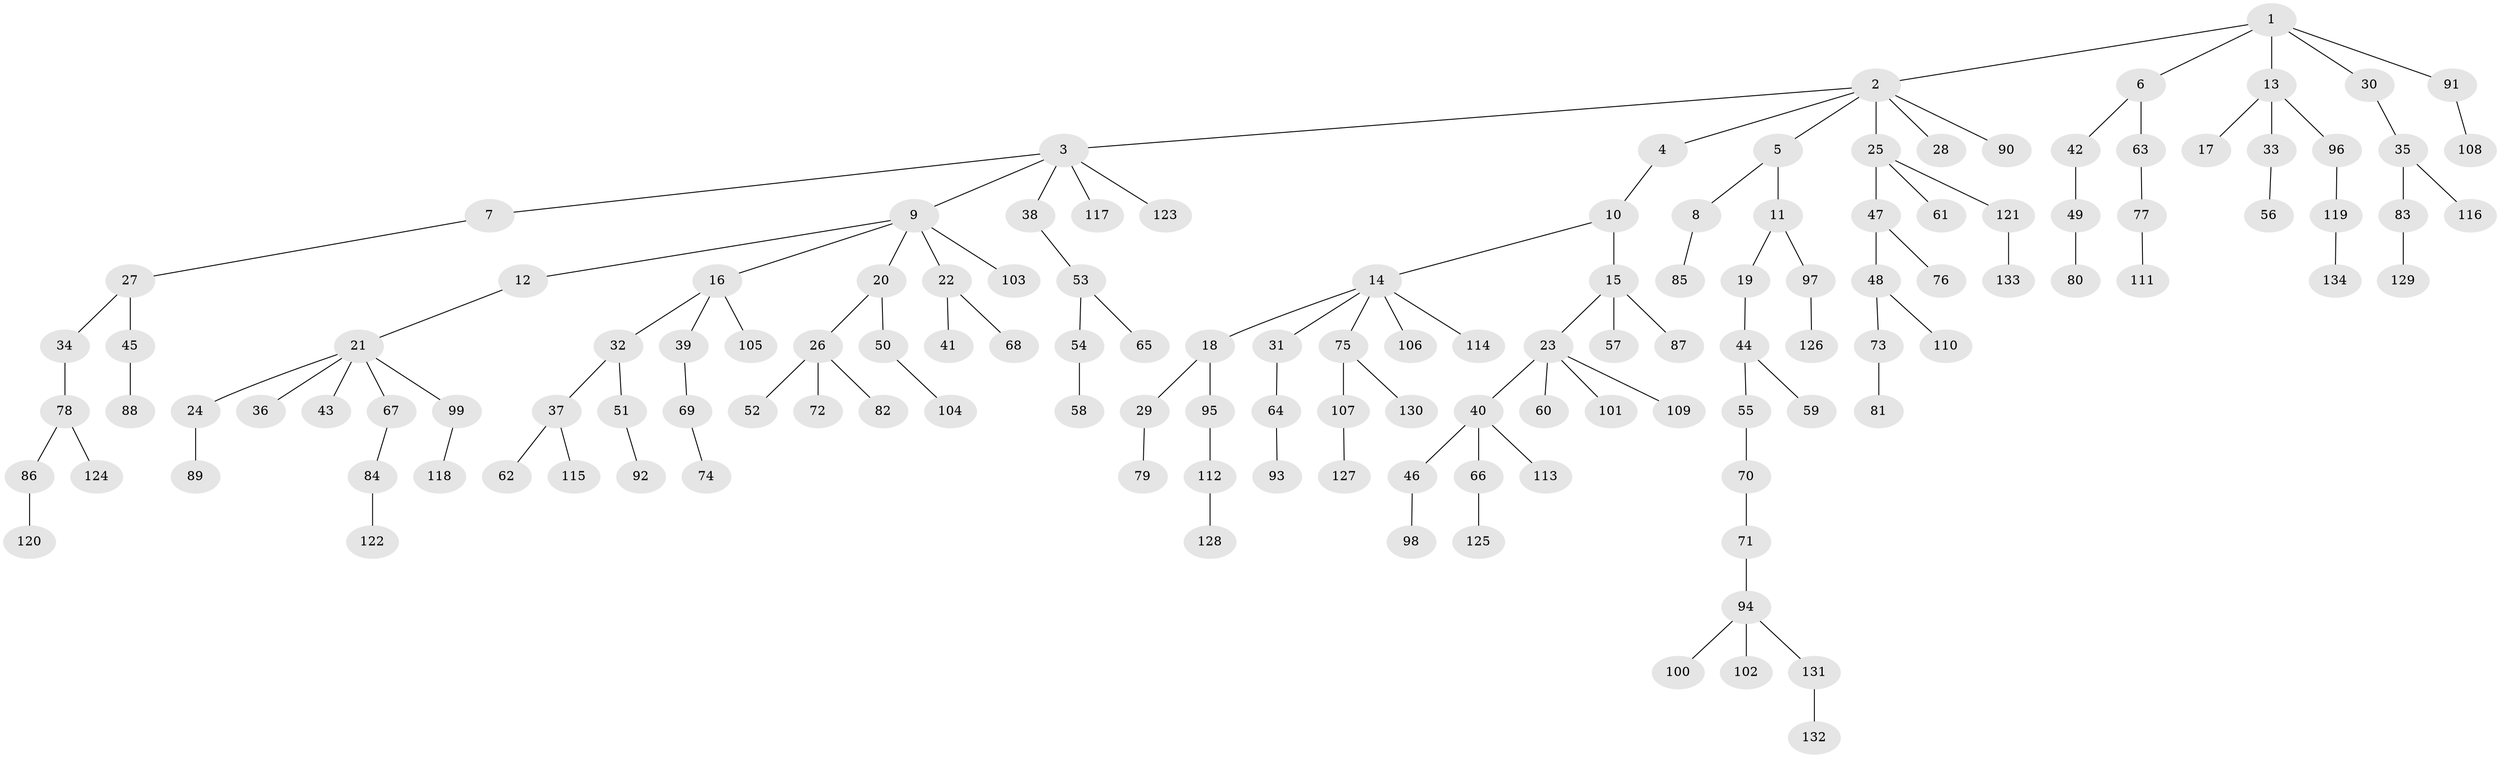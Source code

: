 // coarse degree distribution, {10: 0.025, 6: 0.025, 7: 0.025, 2: 0.2, 9: 0.025, 3: 0.025, 1: 0.675}
// Generated by graph-tools (version 1.1) at 2025/19/03/04/25 18:19:13]
// undirected, 134 vertices, 133 edges
graph export_dot {
graph [start="1"]
  node [color=gray90,style=filled];
  1;
  2;
  3;
  4;
  5;
  6;
  7;
  8;
  9;
  10;
  11;
  12;
  13;
  14;
  15;
  16;
  17;
  18;
  19;
  20;
  21;
  22;
  23;
  24;
  25;
  26;
  27;
  28;
  29;
  30;
  31;
  32;
  33;
  34;
  35;
  36;
  37;
  38;
  39;
  40;
  41;
  42;
  43;
  44;
  45;
  46;
  47;
  48;
  49;
  50;
  51;
  52;
  53;
  54;
  55;
  56;
  57;
  58;
  59;
  60;
  61;
  62;
  63;
  64;
  65;
  66;
  67;
  68;
  69;
  70;
  71;
  72;
  73;
  74;
  75;
  76;
  77;
  78;
  79;
  80;
  81;
  82;
  83;
  84;
  85;
  86;
  87;
  88;
  89;
  90;
  91;
  92;
  93;
  94;
  95;
  96;
  97;
  98;
  99;
  100;
  101;
  102;
  103;
  104;
  105;
  106;
  107;
  108;
  109;
  110;
  111;
  112;
  113;
  114;
  115;
  116;
  117;
  118;
  119;
  120;
  121;
  122;
  123;
  124;
  125;
  126;
  127;
  128;
  129;
  130;
  131;
  132;
  133;
  134;
  1 -- 2;
  1 -- 6;
  1 -- 13;
  1 -- 30;
  1 -- 91;
  2 -- 3;
  2 -- 4;
  2 -- 5;
  2 -- 25;
  2 -- 28;
  2 -- 90;
  3 -- 7;
  3 -- 9;
  3 -- 38;
  3 -- 117;
  3 -- 123;
  4 -- 10;
  5 -- 8;
  5 -- 11;
  6 -- 42;
  6 -- 63;
  7 -- 27;
  8 -- 85;
  9 -- 12;
  9 -- 16;
  9 -- 20;
  9 -- 22;
  9 -- 103;
  10 -- 14;
  10 -- 15;
  11 -- 19;
  11 -- 97;
  12 -- 21;
  13 -- 17;
  13 -- 33;
  13 -- 96;
  14 -- 18;
  14 -- 31;
  14 -- 75;
  14 -- 106;
  14 -- 114;
  15 -- 23;
  15 -- 57;
  15 -- 87;
  16 -- 32;
  16 -- 39;
  16 -- 105;
  18 -- 29;
  18 -- 95;
  19 -- 44;
  20 -- 26;
  20 -- 50;
  21 -- 24;
  21 -- 36;
  21 -- 43;
  21 -- 67;
  21 -- 99;
  22 -- 41;
  22 -- 68;
  23 -- 40;
  23 -- 60;
  23 -- 101;
  23 -- 109;
  24 -- 89;
  25 -- 47;
  25 -- 61;
  25 -- 121;
  26 -- 52;
  26 -- 72;
  26 -- 82;
  27 -- 34;
  27 -- 45;
  29 -- 79;
  30 -- 35;
  31 -- 64;
  32 -- 37;
  32 -- 51;
  33 -- 56;
  34 -- 78;
  35 -- 83;
  35 -- 116;
  37 -- 62;
  37 -- 115;
  38 -- 53;
  39 -- 69;
  40 -- 46;
  40 -- 66;
  40 -- 113;
  42 -- 49;
  44 -- 55;
  44 -- 59;
  45 -- 88;
  46 -- 98;
  47 -- 48;
  47 -- 76;
  48 -- 73;
  48 -- 110;
  49 -- 80;
  50 -- 104;
  51 -- 92;
  53 -- 54;
  53 -- 65;
  54 -- 58;
  55 -- 70;
  63 -- 77;
  64 -- 93;
  66 -- 125;
  67 -- 84;
  69 -- 74;
  70 -- 71;
  71 -- 94;
  73 -- 81;
  75 -- 107;
  75 -- 130;
  77 -- 111;
  78 -- 86;
  78 -- 124;
  83 -- 129;
  84 -- 122;
  86 -- 120;
  91 -- 108;
  94 -- 100;
  94 -- 102;
  94 -- 131;
  95 -- 112;
  96 -- 119;
  97 -- 126;
  99 -- 118;
  107 -- 127;
  112 -- 128;
  119 -- 134;
  121 -- 133;
  131 -- 132;
}
